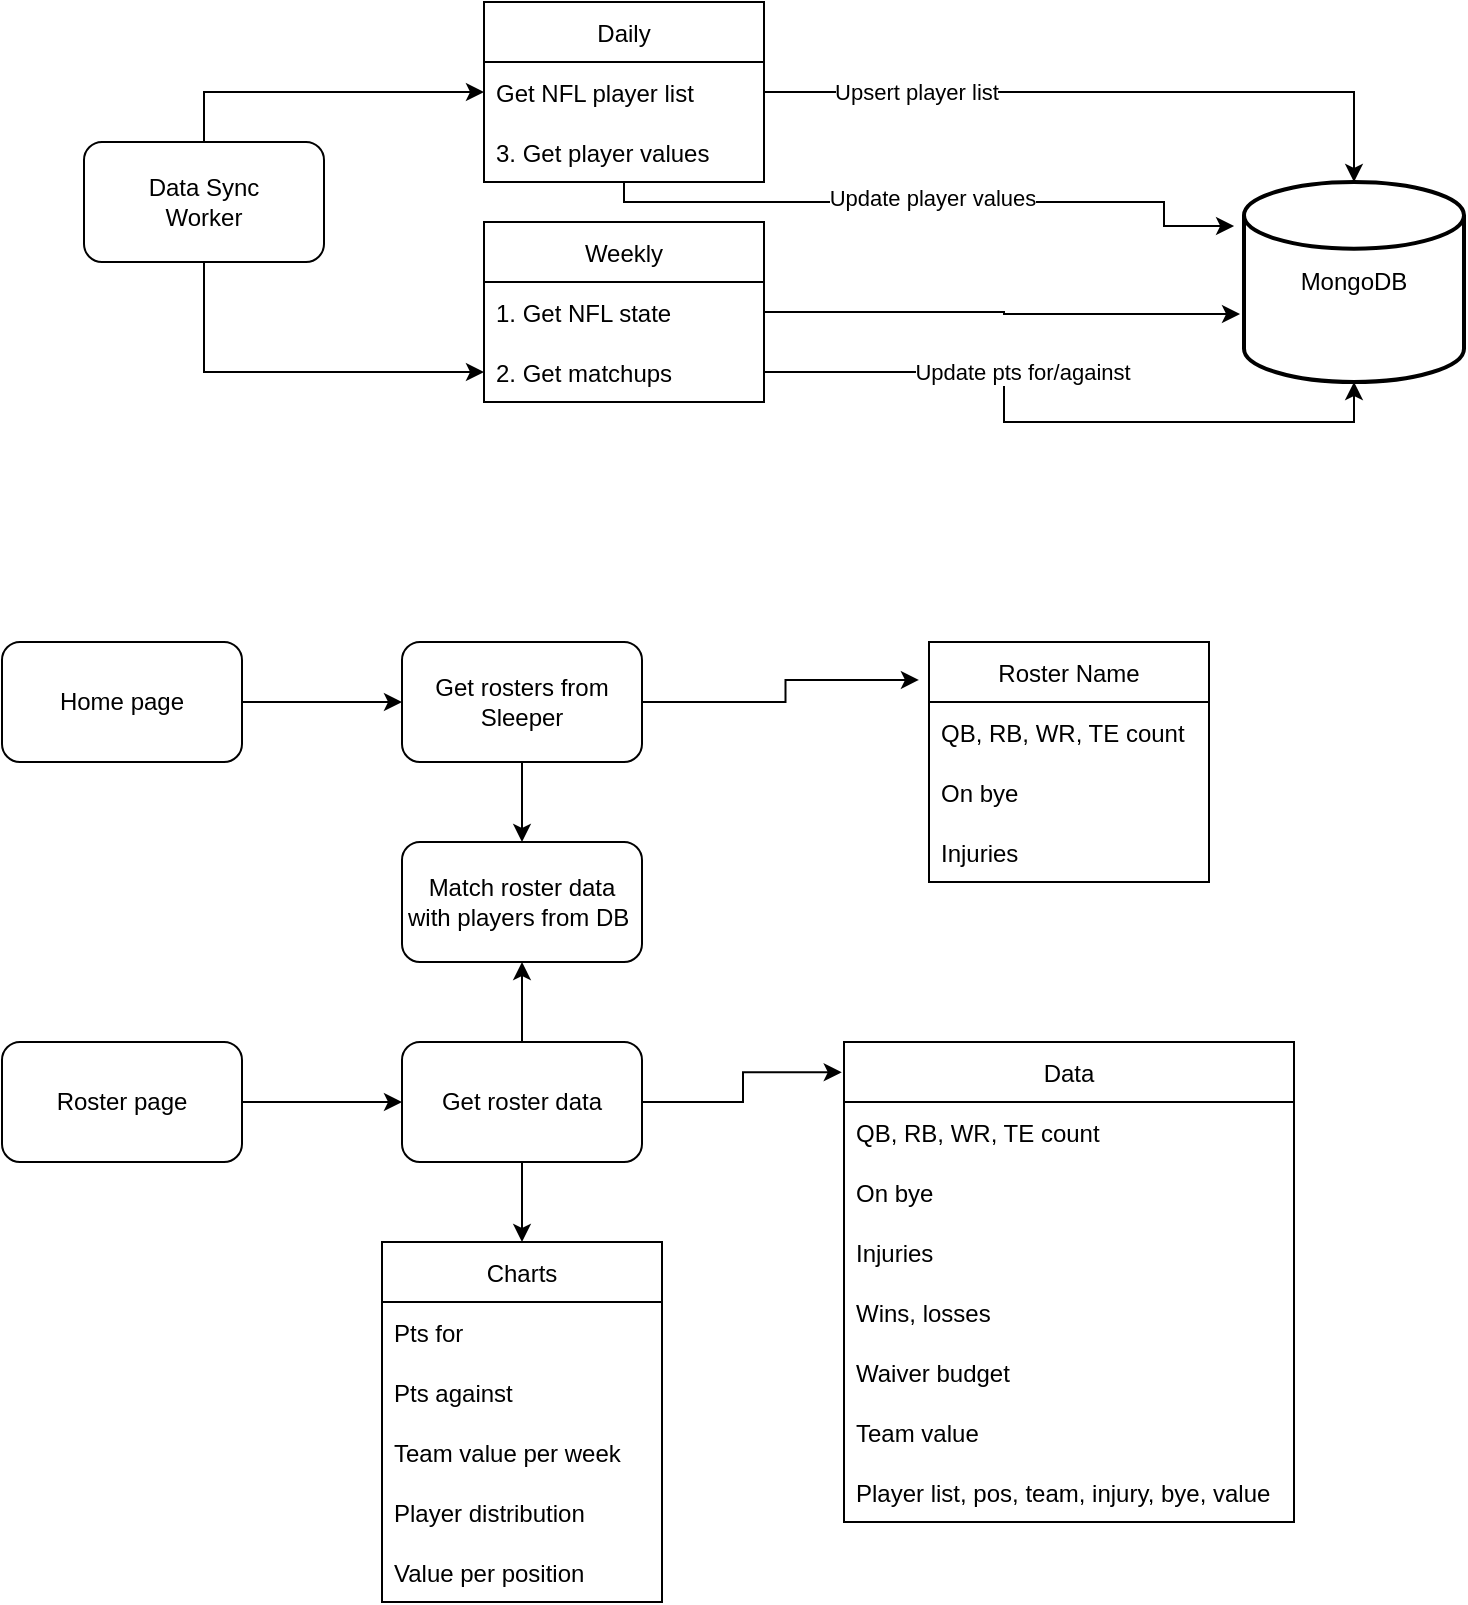 <mxfile>
    <diagram id="C5RBs43oDa-KdzZeNtuy" name="Page-1">
        <mxGraphModel dx="1625" dy="762" grid="1" gridSize="10" guides="1" tooltips="1" connect="1" arrows="1" fold="1" page="1" pageScale="1" pageWidth="827" pageHeight="1169" math="0" shadow="0">
            <root>
                <mxCell id="WIyWlLk6GJQsqaUBKTNV-0"/>
                <mxCell id="WIyWlLk6GJQsqaUBKTNV-1" parent="WIyWlLk6GJQsqaUBKTNV-0"/>
                <mxCell id="HXwRuLFBI6uOEbMPTBXW-20" style="edgeStyle=orthogonalEdgeStyle;rounded=0;orthogonalLoop=1;jettySize=auto;html=1;entryX=0;entryY=0.5;entryDx=0;entryDy=0;" parent="WIyWlLk6GJQsqaUBKTNV-1" source="HXwRuLFBI6uOEbMPTBXW-0" target="HXwRuLFBI6uOEbMPTBXW-13" edge="1">
                    <mxGeometry relative="1" as="geometry"/>
                </mxCell>
                <mxCell id="HXwRuLFBI6uOEbMPTBXW-23" style="edgeStyle=orthogonalEdgeStyle;rounded=0;orthogonalLoop=1;jettySize=auto;html=1;entryX=0;entryY=0.5;entryDx=0;entryDy=0;exitX=0.5;exitY=1;exitDx=0;exitDy=0;" parent="WIyWlLk6GJQsqaUBKTNV-1" source="HXwRuLFBI6uOEbMPTBXW-0" target="HXwRuLFBI6uOEbMPTBXW-17" edge="1">
                    <mxGeometry relative="1" as="geometry"/>
                </mxCell>
                <mxCell id="HXwRuLFBI6uOEbMPTBXW-0" value="Data Sync&lt;br&gt;Worker" style="rounded=1;whiteSpace=wrap;html=1;" parent="WIyWlLk6GJQsqaUBKTNV-1" vertex="1">
                    <mxGeometry x="80" y="100" width="120" height="60" as="geometry"/>
                </mxCell>
                <mxCell id="HXwRuLFBI6uOEbMPTBXW-3" value="MongoDB" style="strokeWidth=2;html=1;shape=mxgraph.flowchart.database;whiteSpace=wrap;" parent="WIyWlLk6GJQsqaUBKTNV-1" vertex="1">
                    <mxGeometry x="660" y="120" width="110" height="100" as="geometry"/>
                </mxCell>
                <mxCell id="HXwRuLFBI6uOEbMPTBXW-12" value="Daily" style="swimlane;fontStyle=0;childLayout=stackLayout;horizontal=1;startSize=30;horizontalStack=0;resizeParent=1;resizeParentMax=0;resizeLast=0;collapsible=1;marginBottom=0;" parent="WIyWlLk6GJQsqaUBKTNV-1" vertex="1">
                    <mxGeometry x="280" y="30" width="140" height="90" as="geometry"/>
                </mxCell>
                <mxCell id="HXwRuLFBI6uOEbMPTBXW-13" value="Get NFL player list" style="text;strokeColor=none;fillColor=none;align=left;verticalAlign=middle;spacingLeft=4;spacingRight=4;overflow=hidden;points=[[0,0.5],[1,0.5]];portConstraint=eastwest;rotatable=0;" parent="HXwRuLFBI6uOEbMPTBXW-12" vertex="1">
                    <mxGeometry y="30" width="140" height="30" as="geometry"/>
                </mxCell>
                <mxCell id="HXwRuLFBI6uOEbMPTBXW-18" value="3. Get player values" style="text;strokeColor=none;fillColor=none;align=left;verticalAlign=middle;spacingLeft=4;spacingRight=4;overflow=hidden;points=[[0,0.5],[1,0.5]];portConstraint=eastwest;rotatable=0;" parent="HXwRuLFBI6uOEbMPTBXW-12" vertex="1">
                    <mxGeometry y="60" width="140" height="30" as="geometry"/>
                </mxCell>
                <mxCell id="HXwRuLFBI6uOEbMPTBXW-16" value="Weekly" style="swimlane;fontStyle=0;childLayout=stackLayout;horizontal=1;startSize=30;horizontalStack=0;resizeParent=1;resizeParentMax=0;resizeLast=0;collapsible=1;marginBottom=0;" parent="WIyWlLk6GJQsqaUBKTNV-1" vertex="1">
                    <mxGeometry x="280" y="140" width="140" height="90" as="geometry"/>
                </mxCell>
                <mxCell id="HXwRuLFBI6uOEbMPTBXW-19" value="1. Get NFL state" style="text;strokeColor=none;fillColor=none;align=left;verticalAlign=middle;spacingLeft=4;spacingRight=4;overflow=hidden;points=[[0,0.5],[1,0.5]];portConstraint=eastwest;rotatable=0;" parent="HXwRuLFBI6uOEbMPTBXW-16" vertex="1">
                    <mxGeometry y="30" width="140" height="30" as="geometry"/>
                </mxCell>
                <mxCell id="HXwRuLFBI6uOEbMPTBXW-17" value="2. Get matchups" style="text;strokeColor=none;fillColor=none;align=left;verticalAlign=middle;spacingLeft=4;spacingRight=4;overflow=hidden;points=[[0,0.5],[1,0.5]];portConstraint=eastwest;rotatable=0;" parent="HXwRuLFBI6uOEbMPTBXW-16" vertex="1">
                    <mxGeometry y="60" width="140" height="30" as="geometry"/>
                </mxCell>
                <mxCell id="HXwRuLFBI6uOEbMPTBXW-21" style="edgeStyle=orthogonalEdgeStyle;rounded=0;orthogonalLoop=1;jettySize=auto;html=1;entryX=0.5;entryY=0;entryDx=0;entryDy=0;entryPerimeter=0;" parent="WIyWlLk6GJQsqaUBKTNV-1" source="HXwRuLFBI6uOEbMPTBXW-13" target="HXwRuLFBI6uOEbMPTBXW-3" edge="1">
                    <mxGeometry relative="1" as="geometry"/>
                </mxCell>
                <mxCell id="HXwRuLFBI6uOEbMPTBXW-22" value="Upsert player list" style="edgeLabel;html=1;align=center;verticalAlign=middle;resizable=0;points=[];" parent="HXwRuLFBI6uOEbMPTBXW-21" vertex="1" connectable="0">
                    <mxGeometry x="-0.469" y="2" relative="1" as="geometry">
                        <mxPoint x="-15" y="2" as="offset"/>
                    </mxGeometry>
                </mxCell>
                <mxCell id="HXwRuLFBI6uOEbMPTBXW-27" style="edgeStyle=orthogonalEdgeStyle;rounded=0;orthogonalLoop=1;jettySize=auto;html=1;entryX=0.5;entryY=1;entryDx=0;entryDy=0;entryPerimeter=0;" parent="WIyWlLk6GJQsqaUBKTNV-1" source="HXwRuLFBI6uOEbMPTBXW-17" target="HXwRuLFBI6uOEbMPTBXW-3" edge="1">
                    <mxGeometry relative="1" as="geometry">
                        <mxPoint x="620" y="190" as="targetPoint"/>
                    </mxGeometry>
                </mxCell>
                <mxCell id="HXwRuLFBI6uOEbMPTBXW-28" value="Update pts for/against" style="edgeLabel;html=1;align=center;verticalAlign=middle;resizable=0;points=[];" parent="HXwRuLFBI6uOEbMPTBXW-27" vertex="1" connectable="0">
                    <mxGeometry x="-0.417" y="-1" relative="1" as="geometry">
                        <mxPoint x="30" y="-1" as="offset"/>
                    </mxGeometry>
                </mxCell>
                <mxCell id="HXwRuLFBI6uOEbMPTBXW-29" style="edgeStyle=orthogonalEdgeStyle;rounded=0;orthogonalLoop=1;jettySize=auto;html=1;entryX=-0.045;entryY=0.22;entryDx=0;entryDy=0;entryPerimeter=0;" parent="WIyWlLk6GJQsqaUBKTNV-1" source="HXwRuLFBI6uOEbMPTBXW-18" target="HXwRuLFBI6uOEbMPTBXW-3" edge="1">
                    <mxGeometry relative="1" as="geometry">
                        <Array as="points">
                            <mxPoint x="350" y="130"/>
                            <mxPoint x="620" y="130"/>
                            <mxPoint x="620" y="142"/>
                        </Array>
                        <mxPoint x="510" y="280" as="targetPoint"/>
                    </mxGeometry>
                </mxCell>
                <mxCell id="HXwRuLFBI6uOEbMPTBXW-30" value="Update player values" style="edgeLabel;html=1;align=center;verticalAlign=middle;resizable=0;points=[];" parent="HXwRuLFBI6uOEbMPTBXW-29" vertex="1" connectable="0">
                    <mxGeometry x="-0.26" y="2" relative="1" as="geometry">
                        <mxPoint x="43" as="offset"/>
                    </mxGeometry>
                </mxCell>
                <mxCell id="HXwRuLFBI6uOEbMPTBXW-33" style="edgeStyle=orthogonalEdgeStyle;rounded=0;orthogonalLoop=1;jettySize=auto;html=1;entryX=-0.018;entryY=0.66;entryDx=0;entryDy=0;entryPerimeter=0;" parent="WIyWlLk6GJQsqaUBKTNV-1" source="HXwRuLFBI6uOEbMPTBXW-19" target="HXwRuLFBI6uOEbMPTBXW-3" edge="1">
                    <mxGeometry relative="1" as="geometry">
                        <mxPoint x="650" y="170" as="targetPoint"/>
                    </mxGeometry>
                </mxCell>
                <mxCell id="HXwRuLFBI6uOEbMPTBXW-37" style="edgeStyle=orthogonalEdgeStyle;rounded=0;orthogonalLoop=1;jettySize=auto;html=1;exitX=1;exitY=0.5;exitDx=0;exitDy=0;entryX=0;entryY=0.5;entryDx=0;entryDy=0;" parent="WIyWlLk6GJQsqaUBKTNV-1" source="HXwRuLFBI6uOEbMPTBXW-35" target="HXwRuLFBI6uOEbMPTBXW-36" edge="1">
                    <mxGeometry relative="1" as="geometry"/>
                </mxCell>
                <mxCell id="HXwRuLFBI6uOEbMPTBXW-35" value="Home page" style="rounded=1;whiteSpace=wrap;html=1;" parent="WIyWlLk6GJQsqaUBKTNV-1" vertex="1">
                    <mxGeometry x="39" y="350" width="120" height="60" as="geometry"/>
                </mxCell>
                <mxCell id="HXwRuLFBI6uOEbMPTBXW-54" style="edgeStyle=orthogonalEdgeStyle;rounded=0;orthogonalLoop=1;jettySize=auto;html=1;exitX=0.5;exitY=1;exitDx=0;exitDy=0;entryX=0.5;entryY=0;entryDx=0;entryDy=0;" parent="WIyWlLk6GJQsqaUBKTNV-1" source="HXwRuLFBI6uOEbMPTBXW-36" target="HXwRuLFBI6uOEbMPTBXW-38" edge="1">
                    <mxGeometry relative="1" as="geometry"/>
                </mxCell>
                <mxCell id="HXwRuLFBI6uOEbMPTBXW-56" style="edgeStyle=orthogonalEdgeStyle;rounded=0;orthogonalLoop=1;jettySize=auto;html=1;exitX=1;exitY=0.5;exitDx=0;exitDy=0;entryX=-0.036;entryY=0.158;entryDx=0;entryDy=0;entryPerimeter=0;" parent="WIyWlLk6GJQsqaUBKTNV-1" source="HXwRuLFBI6uOEbMPTBXW-36" target="HXwRuLFBI6uOEbMPTBXW-40" edge="1">
                    <mxGeometry relative="1" as="geometry"/>
                </mxCell>
                <mxCell id="HXwRuLFBI6uOEbMPTBXW-36" value="Get rosters from Sleeper" style="rounded=1;whiteSpace=wrap;html=1;" parent="WIyWlLk6GJQsqaUBKTNV-1" vertex="1">
                    <mxGeometry x="239" y="350" width="120" height="60" as="geometry"/>
                </mxCell>
                <mxCell id="HXwRuLFBI6uOEbMPTBXW-38" value="Match roster data with players from DB&amp;nbsp;" style="rounded=1;whiteSpace=wrap;html=1;" parent="WIyWlLk6GJQsqaUBKTNV-1" vertex="1">
                    <mxGeometry x="239" y="450" width="120" height="60" as="geometry"/>
                </mxCell>
                <mxCell id="HXwRuLFBI6uOEbMPTBXW-40" value="Roster Name" style="swimlane;fontStyle=0;childLayout=stackLayout;horizontal=1;startSize=30;horizontalStack=0;resizeParent=1;resizeParentMax=0;resizeLast=0;collapsible=1;marginBottom=0;" parent="WIyWlLk6GJQsqaUBKTNV-1" vertex="1">
                    <mxGeometry x="502.5" y="350" width="140" height="120" as="geometry">
                        <mxRectangle x="650" y="290" width="110" height="30" as="alternateBounds"/>
                    </mxGeometry>
                </mxCell>
                <mxCell id="HXwRuLFBI6uOEbMPTBXW-41" value="QB, RB, WR, TE count" style="text;strokeColor=none;fillColor=none;align=left;verticalAlign=middle;spacingLeft=4;spacingRight=4;overflow=hidden;points=[[0,0.5],[1,0.5]];portConstraint=eastwest;rotatable=0;" parent="HXwRuLFBI6uOEbMPTBXW-40" vertex="1">
                    <mxGeometry y="30" width="140" height="30" as="geometry"/>
                </mxCell>
                <mxCell id="HXwRuLFBI6uOEbMPTBXW-42" value="On bye" style="text;strokeColor=none;fillColor=none;align=left;verticalAlign=middle;spacingLeft=4;spacingRight=4;overflow=hidden;points=[[0,0.5],[1,0.5]];portConstraint=eastwest;rotatable=0;" parent="HXwRuLFBI6uOEbMPTBXW-40" vertex="1">
                    <mxGeometry y="60" width="140" height="30" as="geometry"/>
                </mxCell>
                <mxCell id="HXwRuLFBI6uOEbMPTBXW-43" value="Injuries" style="text;strokeColor=none;fillColor=none;align=left;verticalAlign=middle;spacingLeft=4;spacingRight=4;overflow=hidden;points=[[0,0.5],[1,0.5]];portConstraint=eastwest;rotatable=0;" parent="HXwRuLFBI6uOEbMPTBXW-40" vertex="1">
                    <mxGeometry y="90" width="140" height="30" as="geometry"/>
                </mxCell>
                <mxCell id="HXwRuLFBI6uOEbMPTBXW-53" value="" style="edgeStyle=orthogonalEdgeStyle;rounded=0;orthogonalLoop=1;jettySize=auto;html=1;" parent="WIyWlLk6GJQsqaUBKTNV-1" source="HXwRuLFBI6uOEbMPTBXW-51" target="HXwRuLFBI6uOEbMPTBXW-52" edge="1">
                    <mxGeometry relative="1" as="geometry"/>
                </mxCell>
                <mxCell id="HXwRuLFBI6uOEbMPTBXW-51" value="Roster page" style="rounded=1;whiteSpace=wrap;html=1;" parent="WIyWlLk6GJQsqaUBKTNV-1" vertex="1">
                    <mxGeometry x="39" y="550" width="120" height="60" as="geometry"/>
                </mxCell>
                <mxCell id="HXwRuLFBI6uOEbMPTBXW-55" style="edgeStyle=orthogonalEdgeStyle;rounded=0;orthogonalLoop=1;jettySize=auto;html=1;exitX=0.5;exitY=0;exitDx=0;exitDy=0;entryX=0.5;entryY=1;entryDx=0;entryDy=0;" parent="WIyWlLk6GJQsqaUBKTNV-1" source="HXwRuLFBI6uOEbMPTBXW-52" target="HXwRuLFBI6uOEbMPTBXW-38" edge="1">
                    <mxGeometry relative="1" as="geometry"/>
                </mxCell>
                <mxCell id="HXwRuLFBI6uOEbMPTBXW-65" style="edgeStyle=orthogonalEdgeStyle;rounded=0;orthogonalLoop=1;jettySize=auto;html=1;exitX=1;exitY=0.5;exitDx=0;exitDy=0;entryX=-0.005;entryY=0.063;entryDx=0;entryDy=0;entryPerimeter=0;" parent="WIyWlLk6GJQsqaUBKTNV-1" source="HXwRuLFBI6uOEbMPTBXW-52" target="HXwRuLFBI6uOEbMPTBXW-61" edge="1">
                    <mxGeometry relative="1" as="geometry"/>
                </mxCell>
                <mxCell id="HXwRuLFBI6uOEbMPTBXW-78" style="edgeStyle=orthogonalEdgeStyle;rounded=0;orthogonalLoop=1;jettySize=auto;html=1;exitX=0.5;exitY=1;exitDx=0;exitDy=0;entryX=0.5;entryY=0;entryDx=0;entryDy=0;" parent="WIyWlLk6GJQsqaUBKTNV-1" source="HXwRuLFBI6uOEbMPTBXW-52" target="HXwRuLFBI6uOEbMPTBXW-70" edge="1">
                    <mxGeometry relative="1" as="geometry"/>
                </mxCell>
                <mxCell id="HXwRuLFBI6uOEbMPTBXW-52" value="Get roster data" style="rounded=1;whiteSpace=wrap;html=1;" parent="WIyWlLk6GJQsqaUBKTNV-1" vertex="1">
                    <mxGeometry x="239" y="550" width="120" height="60" as="geometry"/>
                </mxCell>
                <mxCell id="HXwRuLFBI6uOEbMPTBXW-61" value="Data" style="swimlane;fontStyle=0;childLayout=stackLayout;horizontal=1;startSize=30;horizontalStack=0;resizeParent=1;resizeParentMax=0;resizeLast=0;collapsible=1;marginBottom=0;" parent="WIyWlLk6GJQsqaUBKTNV-1" vertex="1">
                    <mxGeometry x="460" y="550" width="225" height="240" as="geometry"/>
                </mxCell>
                <mxCell id="HXwRuLFBI6uOEbMPTBXW-62" value="QB, RB, WR, TE count" style="text;strokeColor=none;fillColor=none;align=left;verticalAlign=middle;spacingLeft=4;spacingRight=4;overflow=hidden;points=[[0,0.5],[1,0.5]];portConstraint=eastwest;rotatable=0;" parent="HXwRuLFBI6uOEbMPTBXW-61" vertex="1">
                    <mxGeometry y="30" width="225" height="30" as="geometry"/>
                </mxCell>
                <mxCell id="HXwRuLFBI6uOEbMPTBXW-63" value="On bye" style="text;strokeColor=none;fillColor=none;align=left;verticalAlign=middle;spacingLeft=4;spacingRight=4;overflow=hidden;points=[[0,0.5],[1,0.5]];portConstraint=eastwest;rotatable=0;" parent="HXwRuLFBI6uOEbMPTBXW-61" vertex="1">
                    <mxGeometry y="60" width="225" height="30" as="geometry"/>
                </mxCell>
                <mxCell id="HXwRuLFBI6uOEbMPTBXW-67" value="Injuries" style="text;strokeColor=none;fillColor=none;align=left;verticalAlign=middle;spacingLeft=4;spacingRight=4;overflow=hidden;points=[[0,0.5],[1,0.5]];portConstraint=eastwest;rotatable=0;" parent="HXwRuLFBI6uOEbMPTBXW-61" vertex="1">
                    <mxGeometry y="90" width="225" height="30" as="geometry"/>
                </mxCell>
                <mxCell id="HXwRuLFBI6uOEbMPTBXW-68" value="Wins, losses" style="text;strokeColor=none;fillColor=none;align=left;verticalAlign=middle;spacingLeft=4;spacingRight=4;overflow=hidden;points=[[0,0.5],[1,0.5]];portConstraint=eastwest;rotatable=0;" parent="HXwRuLFBI6uOEbMPTBXW-61" vertex="1">
                    <mxGeometry y="120" width="225" height="30" as="geometry"/>
                </mxCell>
                <mxCell id="HXwRuLFBI6uOEbMPTBXW-69" value="Waiver budget" style="text;strokeColor=none;fillColor=none;align=left;verticalAlign=middle;spacingLeft=4;spacingRight=4;overflow=hidden;points=[[0,0.5],[1,0.5]];portConstraint=eastwest;rotatable=0;" parent="HXwRuLFBI6uOEbMPTBXW-61" vertex="1">
                    <mxGeometry y="150" width="225" height="30" as="geometry"/>
                </mxCell>
                <mxCell id="HXwRuLFBI6uOEbMPTBXW-64" value="Team value" style="text;strokeColor=none;fillColor=none;align=left;verticalAlign=middle;spacingLeft=4;spacingRight=4;overflow=hidden;points=[[0,0.5],[1,0.5]];portConstraint=eastwest;rotatable=0;" parent="HXwRuLFBI6uOEbMPTBXW-61" vertex="1">
                    <mxGeometry y="180" width="225" height="30" as="geometry"/>
                </mxCell>
                <mxCell id="HXwRuLFBI6uOEbMPTBXW-71" value="Player list, pos, team, injury, bye, value" style="text;strokeColor=none;fillColor=none;align=left;verticalAlign=middle;spacingLeft=4;spacingRight=4;overflow=hidden;points=[[0,0.5],[1,0.5]];portConstraint=eastwest;rotatable=0;" parent="HXwRuLFBI6uOEbMPTBXW-61" vertex="1">
                    <mxGeometry y="210" width="225" height="30" as="geometry"/>
                </mxCell>
                <mxCell id="HXwRuLFBI6uOEbMPTBXW-70" value="Charts" style="swimlane;fontStyle=0;childLayout=stackLayout;horizontal=1;startSize=30;horizontalStack=0;resizeParent=1;resizeParentMax=0;resizeLast=0;collapsible=1;marginBottom=0;" parent="WIyWlLk6GJQsqaUBKTNV-1" vertex="1">
                    <mxGeometry x="229" y="650" width="140" height="180" as="geometry"/>
                </mxCell>
                <mxCell id="HXwRuLFBI6uOEbMPTBXW-73" value="Pts for" style="text;strokeColor=none;fillColor=none;align=left;verticalAlign=middle;spacingLeft=4;spacingRight=4;overflow=hidden;points=[[0,0.5],[1,0.5]];portConstraint=eastwest;rotatable=0;" parent="HXwRuLFBI6uOEbMPTBXW-70" vertex="1">
                    <mxGeometry y="30" width="140" height="30" as="geometry"/>
                </mxCell>
                <mxCell id="HXwRuLFBI6uOEbMPTBXW-75" value="Pts against" style="text;strokeColor=none;fillColor=none;align=left;verticalAlign=middle;spacingLeft=4;spacingRight=4;overflow=hidden;points=[[0,0.5],[1,0.5]];portConstraint=eastwest;rotatable=0;" parent="HXwRuLFBI6uOEbMPTBXW-70" vertex="1">
                    <mxGeometry y="60" width="140" height="30" as="geometry"/>
                </mxCell>
                <mxCell id="HXwRuLFBI6uOEbMPTBXW-76" value="Team value per week" style="text;strokeColor=none;fillColor=none;align=left;verticalAlign=middle;spacingLeft=4;spacingRight=4;overflow=hidden;points=[[0,0.5],[1,0.5]];portConstraint=eastwest;rotatable=0;" parent="HXwRuLFBI6uOEbMPTBXW-70" vertex="1">
                    <mxGeometry y="90" width="140" height="30" as="geometry"/>
                </mxCell>
                <mxCell id="HXwRuLFBI6uOEbMPTBXW-77" value="Player distribution" style="text;strokeColor=none;fillColor=none;align=left;verticalAlign=middle;spacingLeft=4;spacingRight=4;overflow=hidden;points=[[0,0.5],[1,0.5]];portConstraint=eastwest;rotatable=0;" parent="HXwRuLFBI6uOEbMPTBXW-70" vertex="1">
                    <mxGeometry y="120" width="140" height="30" as="geometry"/>
                </mxCell>
                <mxCell id="HXwRuLFBI6uOEbMPTBXW-72" value="Value per position" style="text;strokeColor=none;fillColor=none;align=left;verticalAlign=middle;spacingLeft=4;spacingRight=4;overflow=hidden;points=[[0,0.5],[1,0.5]];portConstraint=eastwest;rotatable=0;" parent="HXwRuLFBI6uOEbMPTBXW-70" vertex="1">
                    <mxGeometry y="150" width="140" height="30" as="geometry"/>
                </mxCell>
            </root>
        </mxGraphModel>
    </diagram>
</mxfile>